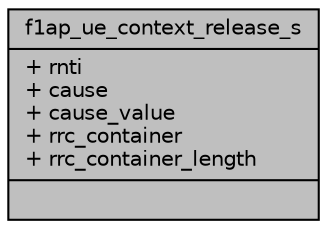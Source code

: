 digraph "f1ap_ue_context_release_s"
{
 // LATEX_PDF_SIZE
  edge [fontname="Helvetica",fontsize="10",labelfontname="Helvetica",labelfontsize="10"];
  node [fontname="Helvetica",fontsize="10",shape=record];
  Node1 [label="{f1ap_ue_context_release_s\n|+ rnti\l+ cause\l+ cause_value\l+ rrc_container\l+ rrc_container_length\l|}",height=0.2,width=0.4,color="black", fillcolor="grey75", style="filled", fontcolor="black",tooltip=" "];
}
